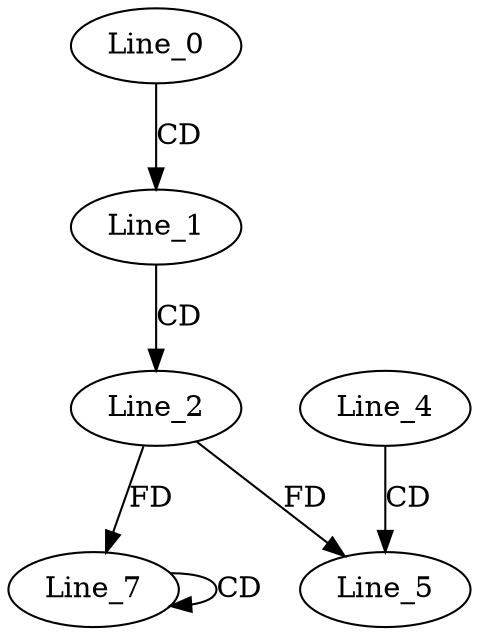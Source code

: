 digraph G {
  Line_0;
  Line_1;
  Line_2;
  Line_4;
  Line_5;
  Line_7;
  Line_7;
  Line_0 -> Line_1 [ label="CD" ];
  Line_1 -> Line_2 [ label="CD" ];
  Line_4 -> Line_5 [ label="CD" ];
  Line_2 -> Line_5 [ label="FD" ];
  Line_7 -> Line_7 [ label="CD" ];
  Line_2 -> Line_7 [ label="FD" ];
}
